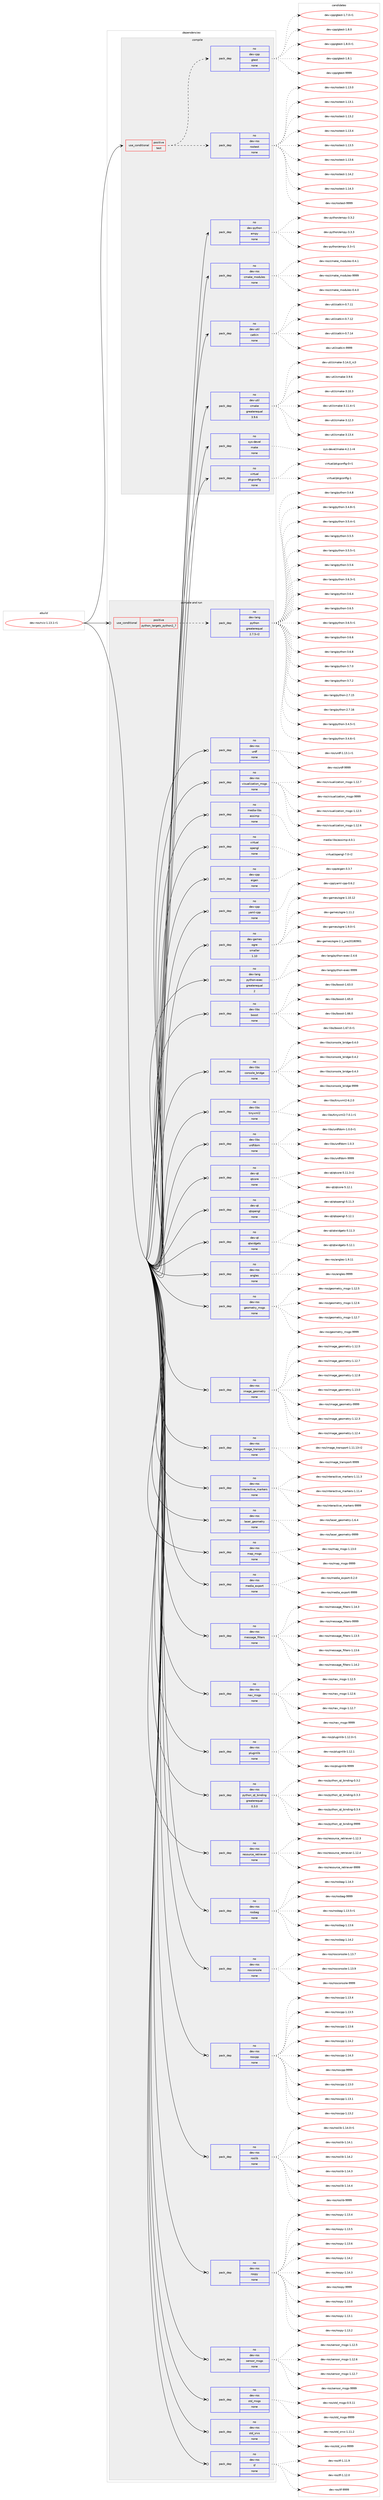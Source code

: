 digraph prolog {

# *************
# Graph options
# *************

newrank=true;
concentrate=true;
compound=true;
graph [rankdir=LR,fontname=Helvetica,fontsize=10,ranksep=1.5];#, ranksep=2.5, nodesep=0.2];
edge  [arrowhead=vee];
node  [fontname=Helvetica,fontsize=10];

# **********
# The ebuild
# **********

subgraph cluster_leftcol {
color=gray;
rank=same;
label=<<i>ebuild</i>>;
id [label="dev-ros/rviz-1.13.1-r1", color=red, width=4, href="../dev-ros/rviz-1.13.1-r1.svg"];
}

# ****************
# The dependencies
# ****************

subgraph cluster_midcol {
color=gray;
label=<<i>dependencies</i>>;
subgraph cluster_compile {
fillcolor="#eeeeee";
style=filled;
label=<<i>compile</i>>;
subgraph cond390577 {
dependency1470414 [label=<<TABLE BORDER="0" CELLBORDER="1" CELLSPACING="0" CELLPADDING="4"><TR><TD ROWSPAN="3" CELLPADDING="10">use_conditional</TD></TR><TR><TD>positive</TD></TR><TR><TD>test</TD></TR></TABLE>>, shape=none, color=red];
subgraph pack1056447 {
dependency1470415 [label=<<TABLE BORDER="0" CELLBORDER="1" CELLSPACING="0" CELLPADDING="4" WIDTH="220"><TR><TD ROWSPAN="6" CELLPADDING="30">pack_dep</TD></TR><TR><TD WIDTH="110">no</TD></TR><TR><TD>dev-ros</TD></TR><TR><TD>rostest</TD></TR><TR><TD>none</TD></TR><TR><TD></TD></TR></TABLE>>, shape=none, color=blue];
}
dependency1470414:e -> dependency1470415:w [weight=20,style="dashed",arrowhead="vee"];
subgraph pack1056448 {
dependency1470416 [label=<<TABLE BORDER="0" CELLBORDER="1" CELLSPACING="0" CELLPADDING="4" WIDTH="220"><TR><TD ROWSPAN="6" CELLPADDING="30">pack_dep</TD></TR><TR><TD WIDTH="110">no</TD></TR><TR><TD>dev-cpp</TD></TR><TR><TD>gtest</TD></TR><TR><TD>none</TD></TR><TR><TD></TD></TR></TABLE>>, shape=none, color=blue];
}
dependency1470414:e -> dependency1470416:w [weight=20,style="dashed",arrowhead="vee"];
}
id:e -> dependency1470414:w [weight=20,style="solid",arrowhead="vee"];
subgraph pack1056449 {
dependency1470417 [label=<<TABLE BORDER="0" CELLBORDER="1" CELLSPACING="0" CELLPADDING="4" WIDTH="220"><TR><TD ROWSPAN="6" CELLPADDING="30">pack_dep</TD></TR><TR><TD WIDTH="110">no</TD></TR><TR><TD>dev-python</TD></TR><TR><TD>empy</TD></TR><TR><TD>none</TD></TR><TR><TD></TD></TR></TABLE>>, shape=none, color=blue];
}
id:e -> dependency1470417:w [weight=20,style="solid",arrowhead="vee"];
subgraph pack1056450 {
dependency1470418 [label=<<TABLE BORDER="0" CELLBORDER="1" CELLSPACING="0" CELLPADDING="4" WIDTH="220"><TR><TD ROWSPAN="6" CELLPADDING="30">pack_dep</TD></TR><TR><TD WIDTH="110">no</TD></TR><TR><TD>dev-ros</TD></TR><TR><TD>cmake_modules</TD></TR><TR><TD>none</TD></TR><TR><TD></TD></TR></TABLE>>, shape=none, color=blue];
}
id:e -> dependency1470418:w [weight=20,style="solid",arrowhead="vee"];
subgraph pack1056451 {
dependency1470419 [label=<<TABLE BORDER="0" CELLBORDER="1" CELLSPACING="0" CELLPADDING="4" WIDTH="220"><TR><TD ROWSPAN="6" CELLPADDING="30">pack_dep</TD></TR><TR><TD WIDTH="110">no</TD></TR><TR><TD>dev-util</TD></TR><TR><TD>catkin</TD></TR><TR><TD>none</TD></TR><TR><TD></TD></TR></TABLE>>, shape=none, color=blue];
}
id:e -> dependency1470419:w [weight=20,style="solid",arrowhead="vee"];
subgraph pack1056452 {
dependency1470420 [label=<<TABLE BORDER="0" CELLBORDER="1" CELLSPACING="0" CELLPADDING="4" WIDTH="220"><TR><TD ROWSPAN="6" CELLPADDING="30">pack_dep</TD></TR><TR><TD WIDTH="110">no</TD></TR><TR><TD>dev-util</TD></TR><TR><TD>cmake</TD></TR><TR><TD>greaterequal</TD></TR><TR><TD>3.9.6</TD></TR></TABLE>>, shape=none, color=blue];
}
id:e -> dependency1470420:w [weight=20,style="solid",arrowhead="vee"];
subgraph pack1056453 {
dependency1470421 [label=<<TABLE BORDER="0" CELLBORDER="1" CELLSPACING="0" CELLPADDING="4" WIDTH="220"><TR><TD ROWSPAN="6" CELLPADDING="30">pack_dep</TD></TR><TR><TD WIDTH="110">no</TD></TR><TR><TD>sys-devel</TD></TR><TR><TD>make</TD></TR><TR><TD>none</TD></TR><TR><TD></TD></TR></TABLE>>, shape=none, color=blue];
}
id:e -> dependency1470421:w [weight=20,style="solid",arrowhead="vee"];
subgraph pack1056454 {
dependency1470422 [label=<<TABLE BORDER="0" CELLBORDER="1" CELLSPACING="0" CELLPADDING="4" WIDTH="220"><TR><TD ROWSPAN="6" CELLPADDING="30">pack_dep</TD></TR><TR><TD WIDTH="110">no</TD></TR><TR><TD>virtual</TD></TR><TR><TD>pkgconfig</TD></TR><TR><TD>none</TD></TR><TR><TD></TD></TR></TABLE>>, shape=none, color=blue];
}
id:e -> dependency1470422:w [weight=20,style="solid",arrowhead="vee"];
}
subgraph cluster_compileandrun {
fillcolor="#eeeeee";
style=filled;
label=<<i>compile and run</i>>;
subgraph cond390578 {
dependency1470423 [label=<<TABLE BORDER="0" CELLBORDER="1" CELLSPACING="0" CELLPADDING="4"><TR><TD ROWSPAN="3" CELLPADDING="10">use_conditional</TD></TR><TR><TD>positive</TD></TR><TR><TD>python_targets_python2_7</TD></TR></TABLE>>, shape=none, color=red];
subgraph pack1056455 {
dependency1470424 [label=<<TABLE BORDER="0" CELLBORDER="1" CELLSPACING="0" CELLPADDING="4" WIDTH="220"><TR><TD ROWSPAN="6" CELLPADDING="30">pack_dep</TD></TR><TR><TD WIDTH="110">no</TD></TR><TR><TD>dev-lang</TD></TR><TR><TD>python</TD></TR><TR><TD>greaterequal</TD></TR><TR><TD>2.7.5-r2</TD></TR></TABLE>>, shape=none, color=blue];
}
dependency1470423:e -> dependency1470424:w [weight=20,style="dashed",arrowhead="vee"];
}
id:e -> dependency1470423:w [weight=20,style="solid",arrowhead="odotvee"];
subgraph pack1056456 {
dependency1470425 [label=<<TABLE BORDER="0" CELLBORDER="1" CELLSPACING="0" CELLPADDING="4" WIDTH="220"><TR><TD ROWSPAN="6" CELLPADDING="30">pack_dep</TD></TR><TR><TD WIDTH="110">no</TD></TR><TR><TD>dev-cpp</TD></TR><TR><TD>eigen</TD></TR><TR><TD>none</TD></TR><TR><TD></TD></TR></TABLE>>, shape=none, color=blue];
}
id:e -> dependency1470425:w [weight=20,style="solid",arrowhead="odotvee"];
subgraph pack1056457 {
dependency1470426 [label=<<TABLE BORDER="0" CELLBORDER="1" CELLSPACING="0" CELLPADDING="4" WIDTH="220"><TR><TD ROWSPAN="6" CELLPADDING="30">pack_dep</TD></TR><TR><TD WIDTH="110">no</TD></TR><TR><TD>dev-cpp</TD></TR><TR><TD>yaml-cpp</TD></TR><TR><TD>none</TD></TR><TR><TD></TD></TR></TABLE>>, shape=none, color=blue];
}
id:e -> dependency1470426:w [weight=20,style="solid",arrowhead="odotvee"];
subgraph pack1056458 {
dependency1470427 [label=<<TABLE BORDER="0" CELLBORDER="1" CELLSPACING="0" CELLPADDING="4" WIDTH="220"><TR><TD ROWSPAN="6" CELLPADDING="30">pack_dep</TD></TR><TR><TD WIDTH="110">no</TD></TR><TR><TD>dev-games</TD></TR><TR><TD>ogre</TD></TR><TR><TD>smaller</TD></TR><TR><TD>1.10</TD></TR></TABLE>>, shape=none, color=blue];
}
id:e -> dependency1470427:w [weight=20,style="solid",arrowhead="odotvee"];
subgraph pack1056459 {
dependency1470428 [label=<<TABLE BORDER="0" CELLBORDER="1" CELLSPACING="0" CELLPADDING="4" WIDTH="220"><TR><TD ROWSPAN="6" CELLPADDING="30">pack_dep</TD></TR><TR><TD WIDTH="110">no</TD></TR><TR><TD>dev-lang</TD></TR><TR><TD>python-exec</TD></TR><TR><TD>greaterequal</TD></TR><TR><TD>2</TD></TR></TABLE>>, shape=none, color=blue];
}
id:e -> dependency1470428:w [weight=20,style="solid",arrowhead="odotvee"];
subgraph pack1056460 {
dependency1470429 [label=<<TABLE BORDER="0" CELLBORDER="1" CELLSPACING="0" CELLPADDING="4" WIDTH="220"><TR><TD ROWSPAN="6" CELLPADDING="30">pack_dep</TD></TR><TR><TD WIDTH="110">no</TD></TR><TR><TD>dev-libs</TD></TR><TR><TD>boost</TD></TR><TR><TD>none</TD></TR><TR><TD></TD></TR></TABLE>>, shape=none, color=blue];
}
id:e -> dependency1470429:w [weight=20,style="solid",arrowhead="odotvee"];
subgraph pack1056461 {
dependency1470430 [label=<<TABLE BORDER="0" CELLBORDER="1" CELLSPACING="0" CELLPADDING="4" WIDTH="220"><TR><TD ROWSPAN="6" CELLPADDING="30">pack_dep</TD></TR><TR><TD WIDTH="110">no</TD></TR><TR><TD>dev-libs</TD></TR><TR><TD>console_bridge</TD></TR><TR><TD>none</TD></TR><TR><TD></TD></TR></TABLE>>, shape=none, color=blue];
}
id:e -> dependency1470430:w [weight=20,style="solid",arrowhead="odotvee"];
subgraph pack1056462 {
dependency1470431 [label=<<TABLE BORDER="0" CELLBORDER="1" CELLSPACING="0" CELLPADDING="4" WIDTH="220"><TR><TD ROWSPAN="6" CELLPADDING="30">pack_dep</TD></TR><TR><TD WIDTH="110">no</TD></TR><TR><TD>dev-libs</TD></TR><TR><TD>tinyxml2</TD></TR><TR><TD>none</TD></TR><TR><TD></TD></TR></TABLE>>, shape=none, color=blue];
}
id:e -> dependency1470431:w [weight=20,style="solid",arrowhead="odotvee"];
subgraph pack1056463 {
dependency1470432 [label=<<TABLE BORDER="0" CELLBORDER="1" CELLSPACING="0" CELLPADDING="4" WIDTH="220"><TR><TD ROWSPAN="6" CELLPADDING="30">pack_dep</TD></TR><TR><TD WIDTH="110">no</TD></TR><TR><TD>dev-libs</TD></TR><TR><TD>urdfdom</TD></TR><TR><TD>none</TD></TR><TR><TD></TD></TR></TABLE>>, shape=none, color=blue];
}
id:e -> dependency1470432:w [weight=20,style="solid",arrowhead="odotvee"];
subgraph pack1056464 {
dependency1470433 [label=<<TABLE BORDER="0" CELLBORDER="1" CELLSPACING="0" CELLPADDING="4" WIDTH="220"><TR><TD ROWSPAN="6" CELLPADDING="30">pack_dep</TD></TR><TR><TD WIDTH="110">no</TD></TR><TR><TD>dev-qt</TD></TR><TR><TD>qtcore</TD></TR><TR><TD>none</TD></TR><TR><TD></TD></TR></TABLE>>, shape=none, color=blue];
}
id:e -> dependency1470433:w [weight=20,style="solid",arrowhead="odotvee"];
subgraph pack1056465 {
dependency1470434 [label=<<TABLE BORDER="0" CELLBORDER="1" CELLSPACING="0" CELLPADDING="4" WIDTH="220"><TR><TD ROWSPAN="6" CELLPADDING="30">pack_dep</TD></TR><TR><TD WIDTH="110">no</TD></TR><TR><TD>dev-qt</TD></TR><TR><TD>qtopengl</TD></TR><TR><TD>none</TD></TR><TR><TD></TD></TR></TABLE>>, shape=none, color=blue];
}
id:e -> dependency1470434:w [weight=20,style="solid",arrowhead="odotvee"];
subgraph pack1056466 {
dependency1470435 [label=<<TABLE BORDER="0" CELLBORDER="1" CELLSPACING="0" CELLPADDING="4" WIDTH="220"><TR><TD ROWSPAN="6" CELLPADDING="30">pack_dep</TD></TR><TR><TD WIDTH="110">no</TD></TR><TR><TD>dev-qt</TD></TR><TR><TD>qtwidgets</TD></TR><TR><TD>none</TD></TR><TR><TD></TD></TR></TABLE>>, shape=none, color=blue];
}
id:e -> dependency1470435:w [weight=20,style="solid",arrowhead="odotvee"];
subgraph pack1056467 {
dependency1470436 [label=<<TABLE BORDER="0" CELLBORDER="1" CELLSPACING="0" CELLPADDING="4" WIDTH="220"><TR><TD ROWSPAN="6" CELLPADDING="30">pack_dep</TD></TR><TR><TD WIDTH="110">no</TD></TR><TR><TD>dev-ros</TD></TR><TR><TD>angles</TD></TR><TR><TD>none</TD></TR><TR><TD></TD></TR></TABLE>>, shape=none, color=blue];
}
id:e -> dependency1470436:w [weight=20,style="solid",arrowhead="odotvee"];
subgraph pack1056468 {
dependency1470437 [label=<<TABLE BORDER="0" CELLBORDER="1" CELLSPACING="0" CELLPADDING="4" WIDTH="220"><TR><TD ROWSPAN="6" CELLPADDING="30">pack_dep</TD></TR><TR><TD WIDTH="110">no</TD></TR><TR><TD>dev-ros</TD></TR><TR><TD>geometry_msgs</TD></TR><TR><TD>none</TD></TR><TR><TD></TD></TR></TABLE>>, shape=none, color=blue];
}
id:e -> dependency1470437:w [weight=20,style="solid",arrowhead="odotvee"];
subgraph pack1056469 {
dependency1470438 [label=<<TABLE BORDER="0" CELLBORDER="1" CELLSPACING="0" CELLPADDING="4" WIDTH="220"><TR><TD ROWSPAN="6" CELLPADDING="30">pack_dep</TD></TR><TR><TD WIDTH="110">no</TD></TR><TR><TD>dev-ros</TD></TR><TR><TD>image_geometry</TD></TR><TR><TD>none</TD></TR><TR><TD></TD></TR></TABLE>>, shape=none, color=blue];
}
id:e -> dependency1470438:w [weight=20,style="solid",arrowhead="odotvee"];
subgraph pack1056470 {
dependency1470439 [label=<<TABLE BORDER="0" CELLBORDER="1" CELLSPACING="0" CELLPADDING="4" WIDTH="220"><TR><TD ROWSPAN="6" CELLPADDING="30">pack_dep</TD></TR><TR><TD WIDTH="110">no</TD></TR><TR><TD>dev-ros</TD></TR><TR><TD>image_transport</TD></TR><TR><TD>none</TD></TR><TR><TD></TD></TR></TABLE>>, shape=none, color=blue];
}
id:e -> dependency1470439:w [weight=20,style="solid",arrowhead="odotvee"];
subgraph pack1056471 {
dependency1470440 [label=<<TABLE BORDER="0" CELLBORDER="1" CELLSPACING="0" CELLPADDING="4" WIDTH="220"><TR><TD ROWSPAN="6" CELLPADDING="30">pack_dep</TD></TR><TR><TD WIDTH="110">no</TD></TR><TR><TD>dev-ros</TD></TR><TR><TD>interactive_markers</TD></TR><TR><TD>none</TD></TR><TR><TD></TD></TR></TABLE>>, shape=none, color=blue];
}
id:e -> dependency1470440:w [weight=20,style="solid",arrowhead="odotvee"];
subgraph pack1056472 {
dependency1470441 [label=<<TABLE BORDER="0" CELLBORDER="1" CELLSPACING="0" CELLPADDING="4" WIDTH="220"><TR><TD ROWSPAN="6" CELLPADDING="30">pack_dep</TD></TR><TR><TD WIDTH="110">no</TD></TR><TR><TD>dev-ros</TD></TR><TR><TD>laser_geometry</TD></TR><TR><TD>none</TD></TR><TR><TD></TD></TR></TABLE>>, shape=none, color=blue];
}
id:e -> dependency1470441:w [weight=20,style="solid",arrowhead="odotvee"];
subgraph pack1056473 {
dependency1470442 [label=<<TABLE BORDER="0" CELLBORDER="1" CELLSPACING="0" CELLPADDING="4" WIDTH="220"><TR><TD ROWSPAN="6" CELLPADDING="30">pack_dep</TD></TR><TR><TD WIDTH="110">no</TD></TR><TR><TD>dev-ros</TD></TR><TR><TD>map_msgs</TD></TR><TR><TD>none</TD></TR><TR><TD></TD></TR></TABLE>>, shape=none, color=blue];
}
id:e -> dependency1470442:w [weight=20,style="solid",arrowhead="odotvee"];
subgraph pack1056474 {
dependency1470443 [label=<<TABLE BORDER="0" CELLBORDER="1" CELLSPACING="0" CELLPADDING="4" WIDTH="220"><TR><TD ROWSPAN="6" CELLPADDING="30">pack_dep</TD></TR><TR><TD WIDTH="110">no</TD></TR><TR><TD>dev-ros</TD></TR><TR><TD>media_export</TD></TR><TR><TD>none</TD></TR><TR><TD></TD></TR></TABLE>>, shape=none, color=blue];
}
id:e -> dependency1470443:w [weight=20,style="solid",arrowhead="odotvee"];
subgraph pack1056475 {
dependency1470444 [label=<<TABLE BORDER="0" CELLBORDER="1" CELLSPACING="0" CELLPADDING="4" WIDTH="220"><TR><TD ROWSPAN="6" CELLPADDING="30">pack_dep</TD></TR><TR><TD WIDTH="110">no</TD></TR><TR><TD>dev-ros</TD></TR><TR><TD>message_filters</TD></TR><TR><TD>none</TD></TR><TR><TD></TD></TR></TABLE>>, shape=none, color=blue];
}
id:e -> dependency1470444:w [weight=20,style="solid",arrowhead="odotvee"];
subgraph pack1056476 {
dependency1470445 [label=<<TABLE BORDER="0" CELLBORDER="1" CELLSPACING="0" CELLPADDING="4" WIDTH="220"><TR><TD ROWSPAN="6" CELLPADDING="30">pack_dep</TD></TR><TR><TD WIDTH="110">no</TD></TR><TR><TD>dev-ros</TD></TR><TR><TD>nav_msgs</TD></TR><TR><TD>none</TD></TR><TR><TD></TD></TR></TABLE>>, shape=none, color=blue];
}
id:e -> dependency1470445:w [weight=20,style="solid",arrowhead="odotvee"];
subgraph pack1056477 {
dependency1470446 [label=<<TABLE BORDER="0" CELLBORDER="1" CELLSPACING="0" CELLPADDING="4" WIDTH="220"><TR><TD ROWSPAN="6" CELLPADDING="30">pack_dep</TD></TR><TR><TD WIDTH="110">no</TD></TR><TR><TD>dev-ros</TD></TR><TR><TD>pluginlib</TD></TR><TR><TD>none</TD></TR><TR><TD></TD></TR></TABLE>>, shape=none, color=blue];
}
id:e -> dependency1470446:w [weight=20,style="solid",arrowhead="odotvee"];
subgraph pack1056478 {
dependency1470447 [label=<<TABLE BORDER="0" CELLBORDER="1" CELLSPACING="0" CELLPADDING="4" WIDTH="220"><TR><TD ROWSPAN="6" CELLPADDING="30">pack_dep</TD></TR><TR><TD WIDTH="110">no</TD></TR><TR><TD>dev-ros</TD></TR><TR><TD>python_qt_binding</TD></TR><TR><TD>greaterequal</TD></TR><TR><TD>0.3.0</TD></TR></TABLE>>, shape=none, color=blue];
}
id:e -> dependency1470447:w [weight=20,style="solid",arrowhead="odotvee"];
subgraph pack1056479 {
dependency1470448 [label=<<TABLE BORDER="0" CELLBORDER="1" CELLSPACING="0" CELLPADDING="4" WIDTH="220"><TR><TD ROWSPAN="6" CELLPADDING="30">pack_dep</TD></TR><TR><TD WIDTH="110">no</TD></TR><TR><TD>dev-ros</TD></TR><TR><TD>resource_retriever</TD></TR><TR><TD>none</TD></TR><TR><TD></TD></TR></TABLE>>, shape=none, color=blue];
}
id:e -> dependency1470448:w [weight=20,style="solid",arrowhead="odotvee"];
subgraph pack1056480 {
dependency1470449 [label=<<TABLE BORDER="0" CELLBORDER="1" CELLSPACING="0" CELLPADDING="4" WIDTH="220"><TR><TD ROWSPAN="6" CELLPADDING="30">pack_dep</TD></TR><TR><TD WIDTH="110">no</TD></TR><TR><TD>dev-ros</TD></TR><TR><TD>rosbag</TD></TR><TR><TD>none</TD></TR><TR><TD></TD></TR></TABLE>>, shape=none, color=blue];
}
id:e -> dependency1470449:w [weight=20,style="solid",arrowhead="odotvee"];
subgraph pack1056481 {
dependency1470450 [label=<<TABLE BORDER="0" CELLBORDER="1" CELLSPACING="0" CELLPADDING="4" WIDTH="220"><TR><TD ROWSPAN="6" CELLPADDING="30">pack_dep</TD></TR><TR><TD WIDTH="110">no</TD></TR><TR><TD>dev-ros</TD></TR><TR><TD>rosconsole</TD></TR><TR><TD>none</TD></TR><TR><TD></TD></TR></TABLE>>, shape=none, color=blue];
}
id:e -> dependency1470450:w [weight=20,style="solid",arrowhead="odotvee"];
subgraph pack1056482 {
dependency1470451 [label=<<TABLE BORDER="0" CELLBORDER="1" CELLSPACING="0" CELLPADDING="4" WIDTH="220"><TR><TD ROWSPAN="6" CELLPADDING="30">pack_dep</TD></TR><TR><TD WIDTH="110">no</TD></TR><TR><TD>dev-ros</TD></TR><TR><TD>roscpp</TD></TR><TR><TD>none</TD></TR><TR><TD></TD></TR></TABLE>>, shape=none, color=blue];
}
id:e -> dependency1470451:w [weight=20,style="solid",arrowhead="odotvee"];
subgraph pack1056483 {
dependency1470452 [label=<<TABLE BORDER="0" CELLBORDER="1" CELLSPACING="0" CELLPADDING="4" WIDTH="220"><TR><TD ROWSPAN="6" CELLPADDING="30">pack_dep</TD></TR><TR><TD WIDTH="110">no</TD></TR><TR><TD>dev-ros</TD></TR><TR><TD>roslib</TD></TR><TR><TD>none</TD></TR><TR><TD></TD></TR></TABLE>>, shape=none, color=blue];
}
id:e -> dependency1470452:w [weight=20,style="solid",arrowhead="odotvee"];
subgraph pack1056484 {
dependency1470453 [label=<<TABLE BORDER="0" CELLBORDER="1" CELLSPACING="0" CELLPADDING="4" WIDTH="220"><TR><TD ROWSPAN="6" CELLPADDING="30">pack_dep</TD></TR><TR><TD WIDTH="110">no</TD></TR><TR><TD>dev-ros</TD></TR><TR><TD>rospy</TD></TR><TR><TD>none</TD></TR><TR><TD></TD></TR></TABLE>>, shape=none, color=blue];
}
id:e -> dependency1470453:w [weight=20,style="solid",arrowhead="odotvee"];
subgraph pack1056485 {
dependency1470454 [label=<<TABLE BORDER="0" CELLBORDER="1" CELLSPACING="0" CELLPADDING="4" WIDTH="220"><TR><TD ROWSPAN="6" CELLPADDING="30">pack_dep</TD></TR><TR><TD WIDTH="110">no</TD></TR><TR><TD>dev-ros</TD></TR><TR><TD>sensor_msgs</TD></TR><TR><TD>none</TD></TR><TR><TD></TD></TR></TABLE>>, shape=none, color=blue];
}
id:e -> dependency1470454:w [weight=20,style="solid",arrowhead="odotvee"];
subgraph pack1056486 {
dependency1470455 [label=<<TABLE BORDER="0" CELLBORDER="1" CELLSPACING="0" CELLPADDING="4" WIDTH="220"><TR><TD ROWSPAN="6" CELLPADDING="30">pack_dep</TD></TR><TR><TD WIDTH="110">no</TD></TR><TR><TD>dev-ros</TD></TR><TR><TD>std_msgs</TD></TR><TR><TD>none</TD></TR><TR><TD></TD></TR></TABLE>>, shape=none, color=blue];
}
id:e -> dependency1470455:w [weight=20,style="solid",arrowhead="odotvee"];
subgraph pack1056487 {
dependency1470456 [label=<<TABLE BORDER="0" CELLBORDER="1" CELLSPACING="0" CELLPADDING="4" WIDTH="220"><TR><TD ROWSPAN="6" CELLPADDING="30">pack_dep</TD></TR><TR><TD WIDTH="110">no</TD></TR><TR><TD>dev-ros</TD></TR><TR><TD>std_srvs</TD></TR><TR><TD>none</TD></TR><TR><TD></TD></TR></TABLE>>, shape=none, color=blue];
}
id:e -> dependency1470456:w [weight=20,style="solid",arrowhead="odotvee"];
subgraph pack1056488 {
dependency1470457 [label=<<TABLE BORDER="0" CELLBORDER="1" CELLSPACING="0" CELLPADDING="4" WIDTH="220"><TR><TD ROWSPAN="6" CELLPADDING="30">pack_dep</TD></TR><TR><TD WIDTH="110">no</TD></TR><TR><TD>dev-ros</TD></TR><TR><TD>tf</TD></TR><TR><TD>none</TD></TR><TR><TD></TD></TR></TABLE>>, shape=none, color=blue];
}
id:e -> dependency1470457:w [weight=20,style="solid",arrowhead="odotvee"];
subgraph pack1056489 {
dependency1470458 [label=<<TABLE BORDER="0" CELLBORDER="1" CELLSPACING="0" CELLPADDING="4" WIDTH="220"><TR><TD ROWSPAN="6" CELLPADDING="30">pack_dep</TD></TR><TR><TD WIDTH="110">no</TD></TR><TR><TD>dev-ros</TD></TR><TR><TD>urdf</TD></TR><TR><TD>none</TD></TR><TR><TD></TD></TR></TABLE>>, shape=none, color=blue];
}
id:e -> dependency1470458:w [weight=20,style="solid",arrowhead="odotvee"];
subgraph pack1056490 {
dependency1470459 [label=<<TABLE BORDER="0" CELLBORDER="1" CELLSPACING="0" CELLPADDING="4" WIDTH="220"><TR><TD ROWSPAN="6" CELLPADDING="30">pack_dep</TD></TR><TR><TD WIDTH="110">no</TD></TR><TR><TD>dev-ros</TD></TR><TR><TD>visualization_msgs</TD></TR><TR><TD>none</TD></TR><TR><TD></TD></TR></TABLE>>, shape=none, color=blue];
}
id:e -> dependency1470459:w [weight=20,style="solid",arrowhead="odotvee"];
subgraph pack1056491 {
dependency1470460 [label=<<TABLE BORDER="0" CELLBORDER="1" CELLSPACING="0" CELLPADDING="4" WIDTH="220"><TR><TD ROWSPAN="6" CELLPADDING="30">pack_dep</TD></TR><TR><TD WIDTH="110">no</TD></TR><TR><TD>media-libs</TD></TR><TR><TD>assimp</TD></TR><TR><TD>none</TD></TR><TR><TD></TD></TR></TABLE>>, shape=none, color=blue];
}
id:e -> dependency1470460:w [weight=20,style="solid",arrowhead="odotvee"];
subgraph pack1056492 {
dependency1470461 [label=<<TABLE BORDER="0" CELLBORDER="1" CELLSPACING="0" CELLPADDING="4" WIDTH="220"><TR><TD ROWSPAN="6" CELLPADDING="30">pack_dep</TD></TR><TR><TD WIDTH="110">no</TD></TR><TR><TD>virtual</TD></TR><TR><TD>opengl</TD></TR><TR><TD>none</TD></TR><TR><TD></TD></TR></TABLE>>, shape=none, color=blue];
}
id:e -> dependency1470461:w [weight=20,style="solid",arrowhead="odotvee"];
}
subgraph cluster_run {
fillcolor="#eeeeee";
style=filled;
label=<<i>run</i>>;
}
}

# **************
# The candidates
# **************

subgraph cluster_choices {
rank=same;
color=gray;
label=<<i>candidates</i>>;

subgraph choice1056447 {
color=black;
nodesep=1;
choice100101118451141111154711411111511610111511645494649514648 [label="dev-ros/rostest-1.13.0", color=red, width=4,href="../dev-ros/rostest-1.13.0.svg"];
choice100101118451141111154711411111511610111511645494649514649 [label="dev-ros/rostest-1.13.1", color=red, width=4,href="../dev-ros/rostest-1.13.1.svg"];
choice100101118451141111154711411111511610111511645494649514650 [label="dev-ros/rostest-1.13.2", color=red, width=4,href="../dev-ros/rostest-1.13.2.svg"];
choice100101118451141111154711411111511610111511645494649514652 [label="dev-ros/rostest-1.13.4", color=red, width=4,href="../dev-ros/rostest-1.13.4.svg"];
choice100101118451141111154711411111511610111511645494649514653 [label="dev-ros/rostest-1.13.5", color=red, width=4,href="../dev-ros/rostest-1.13.5.svg"];
choice100101118451141111154711411111511610111511645494649514654 [label="dev-ros/rostest-1.13.6", color=red, width=4,href="../dev-ros/rostest-1.13.6.svg"];
choice100101118451141111154711411111511610111511645494649524650 [label="dev-ros/rostest-1.14.2", color=red, width=4,href="../dev-ros/rostest-1.14.2.svg"];
choice100101118451141111154711411111511610111511645494649524651 [label="dev-ros/rostest-1.14.3", color=red, width=4,href="../dev-ros/rostest-1.14.3.svg"];
choice10010111845114111115471141111151161011151164557575757 [label="dev-ros/rostest-9999", color=red, width=4,href="../dev-ros/rostest-9999.svg"];
dependency1470415:e -> choice100101118451141111154711411111511610111511645494649514648:w [style=dotted,weight="100"];
dependency1470415:e -> choice100101118451141111154711411111511610111511645494649514649:w [style=dotted,weight="100"];
dependency1470415:e -> choice100101118451141111154711411111511610111511645494649514650:w [style=dotted,weight="100"];
dependency1470415:e -> choice100101118451141111154711411111511610111511645494649514652:w [style=dotted,weight="100"];
dependency1470415:e -> choice100101118451141111154711411111511610111511645494649514653:w [style=dotted,weight="100"];
dependency1470415:e -> choice100101118451141111154711411111511610111511645494649514654:w [style=dotted,weight="100"];
dependency1470415:e -> choice100101118451141111154711411111511610111511645494649524650:w [style=dotted,weight="100"];
dependency1470415:e -> choice100101118451141111154711411111511610111511645494649524651:w [style=dotted,weight="100"];
dependency1470415:e -> choice10010111845114111115471141111151161011151164557575757:w [style=dotted,weight="100"];
}
subgraph choice1056448 {
color=black;
nodesep=1;
choice1001011184599112112471031161011151164549465546484511449 [label="dev-cpp/gtest-1.7.0-r1", color=red, width=4,href="../dev-cpp/gtest-1.7.0-r1.svg"];
choice100101118459911211247103116101115116454946564648 [label="dev-cpp/gtest-1.8.0", color=red, width=4,href="../dev-cpp/gtest-1.8.0.svg"];
choice1001011184599112112471031161011151164549465646484511449 [label="dev-cpp/gtest-1.8.0-r1", color=red, width=4,href="../dev-cpp/gtest-1.8.0-r1.svg"];
choice100101118459911211247103116101115116454946564649 [label="dev-cpp/gtest-1.8.1", color=red, width=4,href="../dev-cpp/gtest-1.8.1.svg"];
choice1001011184599112112471031161011151164557575757 [label="dev-cpp/gtest-9999", color=red, width=4,href="../dev-cpp/gtest-9999.svg"];
dependency1470416:e -> choice1001011184599112112471031161011151164549465546484511449:w [style=dotted,weight="100"];
dependency1470416:e -> choice100101118459911211247103116101115116454946564648:w [style=dotted,weight="100"];
dependency1470416:e -> choice1001011184599112112471031161011151164549465646484511449:w [style=dotted,weight="100"];
dependency1470416:e -> choice100101118459911211247103116101115116454946564649:w [style=dotted,weight="100"];
dependency1470416:e -> choice1001011184599112112471031161011151164557575757:w [style=dotted,weight="100"];
}
subgraph choice1056449 {
color=black;
nodesep=1;
choice1001011184511212111610411111047101109112121455146514511449 [label="dev-python/empy-3.3-r1", color=red, width=4,href="../dev-python/empy-3.3-r1.svg"];
choice1001011184511212111610411111047101109112121455146514650 [label="dev-python/empy-3.3.2", color=red, width=4,href="../dev-python/empy-3.3.2.svg"];
choice1001011184511212111610411111047101109112121455146514651 [label="dev-python/empy-3.3.3", color=red, width=4,href="../dev-python/empy-3.3.3.svg"];
dependency1470417:e -> choice1001011184511212111610411111047101109112121455146514511449:w [style=dotted,weight="100"];
dependency1470417:e -> choice1001011184511212111610411111047101109112121455146514650:w [style=dotted,weight="100"];
dependency1470417:e -> choice1001011184511212111610411111047101109112121455146514651:w [style=dotted,weight="100"];
}
subgraph choice1056450 {
color=black;
nodesep=1;
choice1001011184511411111547991099710710195109111100117108101115454846524648 [label="dev-ros/cmake_modules-0.4.0", color=red, width=4,href="../dev-ros/cmake_modules-0.4.0.svg"];
choice1001011184511411111547991099710710195109111100117108101115454846524649 [label="dev-ros/cmake_modules-0.4.1", color=red, width=4,href="../dev-ros/cmake_modules-0.4.1.svg"];
choice10010111845114111115479910997107101951091111001171081011154557575757 [label="dev-ros/cmake_modules-9999", color=red, width=4,href="../dev-ros/cmake_modules-9999.svg"];
dependency1470418:e -> choice1001011184511411111547991099710710195109111100117108101115454846524648:w [style=dotted,weight="100"];
dependency1470418:e -> choice1001011184511411111547991099710710195109111100117108101115454846524649:w [style=dotted,weight="100"];
dependency1470418:e -> choice10010111845114111115479910997107101951091111001171081011154557575757:w [style=dotted,weight="100"];
}
subgraph choice1056451 {
color=black;
nodesep=1;
choice1001011184511711610510847999711610710511045484655464949 [label="dev-util/catkin-0.7.11", color=red, width=4,href="../dev-util/catkin-0.7.11.svg"];
choice1001011184511711610510847999711610710511045484655464950 [label="dev-util/catkin-0.7.12", color=red, width=4,href="../dev-util/catkin-0.7.12.svg"];
choice1001011184511711610510847999711610710511045484655464952 [label="dev-util/catkin-0.7.14", color=red, width=4,href="../dev-util/catkin-0.7.14.svg"];
choice100101118451171161051084799971161071051104557575757 [label="dev-util/catkin-9999", color=red, width=4,href="../dev-util/catkin-9999.svg"];
dependency1470419:e -> choice1001011184511711610510847999711610710511045484655464949:w [style=dotted,weight="100"];
dependency1470419:e -> choice1001011184511711610510847999711610710511045484655464950:w [style=dotted,weight="100"];
dependency1470419:e -> choice1001011184511711610510847999711610710511045484655464952:w [style=dotted,weight="100"];
dependency1470419:e -> choice100101118451171161051084799971161071051104557575757:w [style=dotted,weight="100"];
}
subgraph choice1056452 {
color=black;
nodesep=1;
choice1001011184511711610510847991099710710145514649484651 [label="dev-util/cmake-3.10.3", color=red, width=4,href="../dev-util/cmake-3.10.3.svg"];
choice10010111845117116105108479910997107101455146494946524511449 [label="dev-util/cmake-3.11.4-r1", color=red, width=4,href="../dev-util/cmake-3.11.4-r1.svg"];
choice1001011184511711610510847991099710710145514649504651 [label="dev-util/cmake-3.12.3", color=red, width=4,href="../dev-util/cmake-3.12.3.svg"];
choice1001011184511711610510847991099710710145514649514652 [label="dev-util/cmake-3.13.4", color=red, width=4,href="../dev-util/cmake-3.13.4.svg"];
choice1001011184511711610510847991099710710145514649524648951149951 [label="dev-util/cmake-3.14.0_rc3", color=red, width=4,href="../dev-util/cmake-3.14.0_rc3.svg"];
choice10010111845117116105108479910997107101455146574654 [label="dev-util/cmake-3.9.6", color=red, width=4,href="../dev-util/cmake-3.9.6.svg"];
dependency1470420:e -> choice1001011184511711610510847991099710710145514649484651:w [style=dotted,weight="100"];
dependency1470420:e -> choice10010111845117116105108479910997107101455146494946524511449:w [style=dotted,weight="100"];
dependency1470420:e -> choice1001011184511711610510847991099710710145514649504651:w [style=dotted,weight="100"];
dependency1470420:e -> choice1001011184511711610510847991099710710145514649514652:w [style=dotted,weight="100"];
dependency1470420:e -> choice1001011184511711610510847991099710710145514649524648951149951:w [style=dotted,weight="100"];
dependency1470420:e -> choice10010111845117116105108479910997107101455146574654:w [style=dotted,weight="100"];
}
subgraph choice1056453 {
color=black;
nodesep=1;
choice1151211154510010111810110847109971071014552465046494511452 [label="sys-devel/make-4.2.1-r4", color=red, width=4,href="../sys-devel/make-4.2.1-r4.svg"];
dependency1470421:e -> choice1151211154510010111810110847109971071014552465046494511452:w [style=dotted,weight="100"];
}
subgraph choice1056454 {
color=black;
nodesep=1;
choice11810511411611797108471121071039911111010210510345484511449 [label="virtual/pkgconfig-0-r1", color=red, width=4,href="../virtual/pkgconfig-0-r1.svg"];
choice1181051141161179710847112107103991111101021051034549 [label="virtual/pkgconfig-1", color=red, width=4,href="../virtual/pkgconfig-1.svg"];
dependency1470422:e -> choice11810511411611797108471121071039911111010210510345484511449:w [style=dotted,weight="100"];
dependency1470422:e -> choice1181051141161179710847112107103991111101021051034549:w [style=dotted,weight="100"];
}
subgraph choice1056455 {
color=black;
nodesep=1;
choice10010111845108971101034711212111610411111045504655464953 [label="dev-lang/python-2.7.15", color=red, width=4,href="../dev-lang/python-2.7.15.svg"];
choice10010111845108971101034711212111610411111045504655464954 [label="dev-lang/python-2.7.16", color=red, width=4,href="../dev-lang/python-2.7.16.svg"];
choice1001011184510897110103471121211161041111104551465246534511449 [label="dev-lang/python-3.4.5-r1", color=red, width=4,href="../dev-lang/python-3.4.5-r1.svg"];
choice1001011184510897110103471121211161041111104551465246544511449 [label="dev-lang/python-3.4.6-r1", color=red, width=4,href="../dev-lang/python-3.4.6-r1.svg"];
choice100101118451089711010347112121116104111110455146524656 [label="dev-lang/python-3.4.8", color=red, width=4,href="../dev-lang/python-3.4.8.svg"];
choice1001011184510897110103471121211161041111104551465246564511449 [label="dev-lang/python-3.4.8-r1", color=red, width=4,href="../dev-lang/python-3.4.8-r1.svg"];
choice1001011184510897110103471121211161041111104551465346524511449 [label="dev-lang/python-3.5.4-r1", color=red, width=4,href="../dev-lang/python-3.5.4-r1.svg"];
choice100101118451089711010347112121116104111110455146534653 [label="dev-lang/python-3.5.5", color=red, width=4,href="../dev-lang/python-3.5.5.svg"];
choice1001011184510897110103471121211161041111104551465346534511449 [label="dev-lang/python-3.5.5-r1", color=red, width=4,href="../dev-lang/python-3.5.5-r1.svg"];
choice100101118451089711010347112121116104111110455146534654 [label="dev-lang/python-3.5.6", color=red, width=4,href="../dev-lang/python-3.5.6.svg"];
choice1001011184510897110103471121211161041111104551465446514511449 [label="dev-lang/python-3.6.3-r1", color=red, width=4,href="../dev-lang/python-3.6.3-r1.svg"];
choice100101118451089711010347112121116104111110455146544652 [label="dev-lang/python-3.6.4", color=red, width=4,href="../dev-lang/python-3.6.4.svg"];
choice100101118451089711010347112121116104111110455146544653 [label="dev-lang/python-3.6.5", color=red, width=4,href="../dev-lang/python-3.6.5.svg"];
choice1001011184510897110103471121211161041111104551465446534511449 [label="dev-lang/python-3.6.5-r1", color=red, width=4,href="../dev-lang/python-3.6.5-r1.svg"];
choice100101118451089711010347112121116104111110455146544654 [label="dev-lang/python-3.6.6", color=red, width=4,href="../dev-lang/python-3.6.6.svg"];
choice100101118451089711010347112121116104111110455146544656 [label="dev-lang/python-3.6.8", color=red, width=4,href="../dev-lang/python-3.6.8.svg"];
choice100101118451089711010347112121116104111110455146554648 [label="dev-lang/python-3.7.0", color=red, width=4,href="../dev-lang/python-3.7.0.svg"];
choice100101118451089711010347112121116104111110455146554650 [label="dev-lang/python-3.7.2", color=red, width=4,href="../dev-lang/python-3.7.2.svg"];
dependency1470424:e -> choice10010111845108971101034711212111610411111045504655464953:w [style=dotted,weight="100"];
dependency1470424:e -> choice10010111845108971101034711212111610411111045504655464954:w [style=dotted,weight="100"];
dependency1470424:e -> choice1001011184510897110103471121211161041111104551465246534511449:w [style=dotted,weight="100"];
dependency1470424:e -> choice1001011184510897110103471121211161041111104551465246544511449:w [style=dotted,weight="100"];
dependency1470424:e -> choice100101118451089711010347112121116104111110455146524656:w [style=dotted,weight="100"];
dependency1470424:e -> choice1001011184510897110103471121211161041111104551465246564511449:w [style=dotted,weight="100"];
dependency1470424:e -> choice1001011184510897110103471121211161041111104551465346524511449:w [style=dotted,weight="100"];
dependency1470424:e -> choice100101118451089711010347112121116104111110455146534653:w [style=dotted,weight="100"];
dependency1470424:e -> choice1001011184510897110103471121211161041111104551465346534511449:w [style=dotted,weight="100"];
dependency1470424:e -> choice100101118451089711010347112121116104111110455146534654:w [style=dotted,weight="100"];
dependency1470424:e -> choice1001011184510897110103471121211161041111104551465446514511449:w [style=dotted,weight="100"];
dependency1470424:e -> choice100101118451089711010347112121116104111110455146544652:w [style=dotted,weight="100"];
dependency1470424:e -> choice100101118451089711010347112121116104111110455146544653:w [style=dotted,weight="100"];
dependency1470424:e -> choice1001011184510897110103471121211161041111104551465446534511449:w [style=dotted,weight="100"];
dependency1470424:e -> choice100101118451089711010347112121116104111110455146544654:w [style=dotted,weight="100"];
dependency1470424:e -> choice100101118451089711010347112121116104111110455146544656:w [style=dotted,weight="100"];
dependency1470424:e -> choice100101118451089711010347112121116104111110455146554648:w [style=dotted,weight="100"];
dependency1470424:e -> choice100101118451089711010347112121116104111110455146554650:w [style=dotted,weight="100"];
}
subgraph choice1056456 {
color=black;
nodesep=1;
choice100101118459911211247101105103101110455146514655 [label="dev-cpp/eigen-3.3.7", color=red, width=4,href="../dev-cpp/eigen-3.3.7.svg"];
dependency1470425:e -> choice100101118459911211247101105103101110455146514655:w [style=dotted,weight="100"];
}
subgraph choice1056457 {
color=black;
nodesep=1;
choice100101118459911211247121971091084599112112454846544650 [label="dev-cpp/yaml-cpp-0.6.2", color=red, width=4,href="../dev-cpp/yaml-cpp-0.6.2.svg"];
dependency1470426:e -> choice100101118459911211247121971091084599112112454846544650:w [style=dotted,weight="100"];
}
subgraph choice1056458 {
color=black;
nodesep=1;
choice1001011184510397109101115471111031141014549464948464950 [label="dev-games/ogre-1.10.12", color=red, width=4,href="../dev-games/ogre-1.10.12.svg"];
choice10010111845103971091011154711110311410145494649494650 [label="dev-games/ogre-1.11.2", color=red, width=4,href="../dev-games/ogre-1.11.2.svg"];
choice1001011184510397109101115471111031141014549465746484511449 [label="dev-games/ogre-1.9.0-r1", color=red, width=4,href="../dev-games/ogre-1.9.0-r1.svg"];
choice10010111845103971091011154711110311410145504649951121141015048495648574849 [label="dev-games/ogre-2.1_pre20180901", color=red, width=4,href="../dev-games/ogre-2.1_pre20180901.svg"];
dependency1470427:e -> choice1001011184510397109101115471111031141014549464948464950:w [style=dotted,weight="100"];
dependency1470427:e -> choice10010111845103971091011154711110311410145494649494650:w [style=dotted,weight="100"];
dependency1470427:e -> choice1001011184510397109101115471111031141014549465746484511449:w [style=dotted,weight="100"];
dependency1470427:e -> choice10010111845103971091011154711110311410145504649951121141015048495648574849:w [style=dotted,weight="100"];
}
subgraph choice1056459 {
color=black;
nodesep=1;
choice1001011184510897110103471121211161041111104510112010199455046524654 [label="dev-lang/python-exec-2.4.6", color=red, width=4,href="../dev-lang/python-exec-2.4.6.svg"];
choice10010111845108971101034711212111610411111045101120101994557575757 [label="dev-lang/python-exec-9999", color=red, width=4,href="../dev-lang/python-exec-9999.svg"];
dependency1470428:e -> choice1001011184510897110103471121211161041111104510112010199455046524654:w [style=dotted,weight="100"];
dependency1470428:e -> choice10010111845108971101034711212111610411111045101120101994557575757:w [style=dotted,weight="100"];
}
subgraph choice1056460 {
color=black;
nodesep=1;
choice1001011184510810598115479811111111511645494654514648 [label="dev-libs/boost-1.63.0", color=red, width=4,href="../dev-libs/boost-1.63.0.svg"];
choice1001011184510810598115479811111111511645494654534648 [label="dev-libs/boost-1.65.0", color=red, width=4,href="../dev-libs/boost-1.65.0.svg"];
choice1001011184510810598115479811111111511645494654544648 [label="dev-libs/boost-1.66.0", color=red, width=4,href="../dev-libs/boost-1.66.0.svg"];
choice10010111845108105981154798111111115116454946545546484511449 [label="dev-libs/boost-1.67.0-r1", color=red, width=4,href="../dev-libs/boost-1.67.0-r1.svg"];
dependency1470429:e -> choice1001011184510810598115479811111111511645494654514648:w [style=dotted,weight="100"];
dependency1470429:e -> choice1001011184510810598115479811111111511645494654534648:w [style=dotted,weight="100"];
dependency1470429:e -> choice1001011184510810598115479811111111511645494654544648:w [style=dotted,weight="100"];
dependency1470429:e -> choice10010111845108105981154798111111115116454946545546484511449:w [style=dotted,weight="100"];
}
subgraph choice1056461 {
color=black;
nodesep=1;
choice100101118451081059811547991111101151111081019598114105100103101454846524648 [label="dev-libs/console_bridge-0.4.0", color=red, width=4,href="../dev-libs/console_bridge-0.4.0.svg"];
choice100101118451081059811547991111101151111081019598114105100103101454846524650 [label="dev-libs/console_bridge-0.4.2", color=red, width=4,href="../dev-libs/console_bridge-0.4.2.svg"];
choice100101118451081059811547991111101151111081019598114105100103101454846524651 [label="dev-libs/console_bridge-0.4.3", color=red, width=4,href="../dev-libs/console_bridge-0.4.3.svg"];
choice1001011184510810598115479911111011511110810195981141051001031014557575757 [label="dev-libs/console_bridge-9999", color=red, width=4,href="../dev-libs/console_bridge-9999.svg"];
dependency1470430:e -> choice100101118451081059811547991111101151111081019598114105100103101454846524648:w [style=dotted,weight="100"];
dependency1470430:e -> choice100101118451081059811547991111101151111081019598114105100103101454846524650:w [style=dotted,weight="100"];
dependency1470430:e -> choice100101118451081059811547991111101151111081019598114105100103101454846524651:w [style=dotted,weight="100"];
dependency1470430:e -> choice1001011184510810598115479911111011511110810195981141051001031014557575757:w [style=dotted,weight="100"];
}
subgraph choice1056462 {
color=black;
nodesep=1;
choice10010111845108105981154711610511012112010910850455446504648 [label="dev-libs/tinyxml2-6.2.0", color=red, width=4,href="../dev-libs/tinyxml2-6.2.0.svg"];
choice100101118451081059811547116105110121120109108504555464846494511449 [label="dev-libs/tinyxml2-7.0.1-r1", color=red, width=4,href="../dev-libs/tinyxml2-7.0.1-r1.svg"];
dependency1470431:e -> choice10010111845108105981154711610511012112010910850455446504648:w [style=dotted,weight="100"];
dependency1470431:e -> choice100101118451081059811547116105110121120109108504555464846494511449:w [style=dotted,weight="100"];
}
subgraph choice1056463 {
color=black;
nodesep=1;
choice1001011184510810598115471171141001021001111094549464846484511449 [label="dev-libs/urdfdom-1.0.0-r1", color=red, width=4,href="../dev-libs/urdfdom-1.0.0-r1.svg"];
choice100101118451081059811547117114100102100111109454946484651 [label="dev-libs/urdfdom-1.0.3", color=red, width=4,href="../dev-libs/urdfdom-1.0.3.svg"];
choice1001011184510810598115471171141001021001111094557575757 [label="dev-libs/urdfdom-9999", color=red, width=4,href="../dev-libs/urdfdom-9999.svg"];
dependency1470432:e -> choice1001011184510810598115471171141001021001111094549464846484511449:w [style=dotted,weight="100"];
dependency1470432:e -> choice100101118451081059811547117114100102100111109454946484651:w [style=dotted,weight="100"];
dependency1470432:e -> choice1001011184510810598115471171141001021001111094557575757:w [style=dotted,weight="100"];
}
subgraph choice1056464 {
color=black;
nodesep=1;
choice100101118451131164711311699111114101455346494946514511450 [label="dev-qt/qtcore-5.11.3-r2", color=red, width=4,href="../dev-qt/qtcore-5.11.3-r2.svg"];
choice10010111845113116471131169911111410145534649504649 [label="dev-qt/qtcore-5.12.1", color=red, width=4,href="../dev-qt/qtcore-5.12.1.svg"];
dependency1470433:e -> choice100101118451131164711311699111114101455346494946514511450:w [style=dotted,weight="100"];
dependency1470433:e -> choice10010111845113116471131169911111410145534649504649:w [style=dotted,weight="100"];
}
subgraph choice1056465 {
color=black;
nodesep=1;
choice100101118451131164711311611111210111010310845534649494651 [label="dev-qt/qtopengl-5.11.3", color=red, width=4,href="../dev-qt/qtopengl-5.11.3.svg"];
choice100101118451131164711311611111210111010310845534649504649 [label="dev-qt/qtopengl-5.12.1", color=red, width=4,href="../dev-qt/qtopengl-5.12.1.svg"];
dependency1470434:e -> choice100101118451131164711311611111210111010310845534649494651:w [style=dotted,weight="100"];
dependency1470434:e -> choice100101118451131164711311611111210111010310845534649504649:w [style=dotted,weight="100"];
}
subgraph choice1056466 {
color=black;
nodesep=1;
choice100101118451131164711311611910510010310111611545534649494651 [label="dev-qt/qtwidgets-5.11.3", color=red, width=4,href="../dev-qt/qtwidgets-5.11.3.svg"];
choice100101118451131164711311611910510010310111611545534649504649 [label="dev-qt/qtwidgets-5.12.1", color=red, width=4,href="../dev-qt/qtwidgets-5.12.1.svg"];
dependency1470435:e -> choice100101118451131164711311611910510010310111611545534649494651:w [style=dotted,weight="100"];
dependency1470435:e -> choice100101118451131164711311611910510010310111611545534649504649:w [style=dotted,weight="100"];
}
subgraph choice1056467 {
color=black;
nodesep=1;
choice10010111845114111115479711010310810111545494657464949 [label="dev-ros/angles-1.9.11", color=red, width=4,href="../dev-ros/angles-1.9.11.svg"];
choice1001011184511411111547971101031081011154557575757 [label="dev-ros/angles-9999", color=red, width=4,href="../dev-ros/angles-9999.svg"];
dependency1470436:e -> choice10010111845114111115479711010310810111545494657464949:w [style=dotted,weight="100"];
dependency1470436:e -> choice1001011184511411111547971101031081011154557575757:w [style=dotted,weight="100"];
}
subgraph choice1056468 {
color=black;
nodesep=1;
choice10010111845114111115471031011111091011161141219510911510311545494649504653 [label="dev-ros/geometry_msgs-1.12.5", color=red, width=4,href="../dev-ros/geometry_msgs-1.12.5.svg"];
choice10010111845114111115471031011111091011161141219510911510311545494649504654 [label="dev-ros/geometry_msgs-1.12.6", color=red, width=4,href="../dev-ros/geometry_msgs-1.12.6.svg"];
choice10010111845114111115471031011111091011161141219510911510311545494649504655 [label="dev-ros/geometry_msgs-1.12.7", color=red, width=4,href="../dev-ros/geometry_msgs-1.12.7.svg"];
choice1001011184511411111547103101111109101116114121951091151031154557575757 [label="dev-ros/geometry_msgs-9999", color=red, width=4,href="../dev-ros/geometry_msgs-9999.svg"];
dependency1470437:e -> choice10010111845114111115471031011111091011161141219510911510311545494649504653:w [style=dotted,weight="100"];
dependency1470437:e -> choice10010111845114111115471031011111091011161141219510911510311545494649504654:w [style=dotted,weight="100"];
dependency1470437:e -> choice10010111845114111115471031011111091011161141219510911510311545494649504655:w [style=dotted,weight="100"];
dependency1470437:e -> choice1001011184511411111547103101111109101116114121951091151031154557575757:w [style=dotted,weight="100"];
}
subgraph choice1056469 {
color=black;
nodesep=1;
choice1001011184511411111547105109971031019510310111110910111611412145494649504651 [label="dev-ros/image_geometry-1.12.3", color=red, width=4,href="../dev-ros/image_geometry-1.12.3.svg"];
choice1001011184511411111547105109971031019510310111110910111611412145494649504652 [label="dev-ros/image_geometry-1.12.4", color=red, width=4,href="../dev-ros/image_geometry-1.12.4.svg"];
choice1001011184511411111547105109971031019510310111110910111611412145494649504653 [label="dev-ros/image_geometry-1.12.5", color=red, width=4,href="../dev-ros/image_geometry-1.12.5.svg"];
choice1001011184511411111547105109971031019510310111110910111611412145494649504655 [label="dev-ros/image_geometry-1.12.7", color=red, width=4,href="../dev-ros/image_geometry-1.12.7.svg"];
choice1001011184511411111547105109971031019510310111110910111611412145494649504656 [label="dev-ros/image_geometry-1.12.8", color=red, width=4,href="../dev-ros/image_geometry-1.12.8.svg"];
choice1001011184511411111547105109971031019510310111110910111611412145494649514648 [label="dev-ros/image_geometry-1.13.0", color=red, width=4,href="../dev-ros/image_geometry-1.13.0.svg"];
choice100101118451141111154710510997103101951031011111091011161141214557575757 [label="dev-ros/image_geometry-9999", color=red, width=4,href="../dev-ros/image_geometry-9999.svg"];
dependency1470438:e -> choice1001011184511411111547105109971031019510310111110910111611412145494649504651:w [style=dotted,weight="100"];
dependency1470438:e -> choice1001011184511411111547105109971031019510310111110910111611412145494649504652:w [style=dotted,weight="100"];
dependency1470438:e -> choice1001011184511411111547105109971031019510310111110910111611412145494649504653:w [style=dotted,weight="100"];
dependency1470438:e -> choice1001011184511411111547105109971031019510310111110910111611412145494649504655:w [style=dotted,weight="100"];
dependency1470438:e -> choice1001011184511411111547105109971031019510310111110910111611412145494649504656:w [style=dotted,weight="100"];
dependency1470438:e -> choice1001011184511411111547105109971031019510310111110910111611412145494649514648:w [style=dotted,weight="100"];
dependency1470438:e -> choice100101118451141111154710510997103101951031011111091011161141214557575757:w [style=dotted,weight="100"];
}
subgraph choice1056470 {
color=black;
nodesep=1;
choice100101118451141111154710510997103101951161149711011511211111411645494649494649514511450 [label="dev-ros/image_transport-1.11.13-r2", color=red, width=4,href="../dev-ros/image_transport-1.11.13-r2.svg"];
choice10010111845114111115471051099710310195116114971101151121111141164557575757 [label="dev-ros/image_transport-9999", color=red, width=4,href="../dev-ros/image_transport-9999.svg"];
dependency1470439:e -> choice100101118451141111154710510997103101951161149711011511211111411645494649494649514511450:w [style=dotted,weight="100"];
dependency1470439:e -> choice10010111845114111115471051099710310195116114971101151121111141164557575757:w [style=dotted,weight="100"];
}
subgraph choice1056471 {
color=black;
nodesep=1;
choice10010111845114111115471051101161011149799116105118101951099711410710111411545494649494651 [label="dev-ros/interactive_markers-1.11.3", color=red, width=4,href="../dev-ros/interactive_markers-1.11.3.svg"];
choice10010111845114111115471051101161011149799116105118101951099711410710111411545494649494652 [label="dev-ros/interactive_markers-1.11.4", color=red, width=4,href="../dev-ros/interactive_markers-1.11.4.svg"];
choice1001011184511411111547105110116101114979911610511810195109971141071011141154557575757 [label="dev-ros/interactive_markers-9999", color=red, width=4,href="../dev-ros/interactive_markers-9999.svg"];
dependency1470440:e -> choice10010111845114111115471051101161011149799116105118101951099711410710111411545494649494651:w [style=dotted,weight="100"];
dependency1470440:e -> choice10010111845114111115471051101161011149799116105118101951099711410710111411545494649494652:w [style=dotted,weight="100"];
dependency1470440:e -> choice1001011184511411111547105110116101114979911610511810195109971141071011141154557575757:w [style=dotted,weight="100"];
}
subgraph choice1056472 {
color=black;
nodesep=1;
choice10010111845114111115471089711510111495103101111109101116114121454946544652 [label="dev-ros/laser_geometry-1.6.4", color=red, width=4,href="../dev-ros/laser_geometry-1.6.4.svg"];
choice100101118451141111154710897115101114951031011111091011161141214557575757 [label="dev-ros/laser_geometry-9999", color=red, width=4,href="../dev-ros/laser_geometry-9999.svg"];
dependency1470441:e -> choice10010111845114111115471089711510111495103101111109101116114121454946544652:w [style=dotted,weight="100"];
dependency1470441:e -> choice100101118451141111154710897115101114951031011111091011161141214557575757:w [style=dotted,weight="100"];
}
subgraph choice1056473 {
color=black;
nodesep=1;
choice1001011184511411111547109971129510911510311545494649514648 [label="dev-ros/map_msgs-1.13.0", color=red, width=4,href="../dev-ros/map_msgs-1.13.0.svg"];
choice100101118451141111154710997112951091151031154557575757 [label="dev-ros/map_msgs-9999", color=red, width=4,href="../dev-ros/map_msgs-9999.svg"];
dependency1470442:e -> choice1001011184511411111547109971129510911510311545494649514648:w [style=dotted,weight="100"];
dependency1470442:e -> choice100101118451141111154710997112951091151031154557575757:w [style=dotted,weight="100"];
}
subgraph choice1056474 {
color=black;
nodesep=1;
choice10010111845114111115471091011001059795101120112111114116454846504648 [label="dev-ros/media_export-0.2.0", color=red, width=4,href="../dev-ros/media_export-0.2.0.svg"];
choice100101118451141111154710910110010597951011201121111141164557575757 [label="dev-ros/media_export-9999", color=red, width=4,href="../dev-ros/media_export-9999.svg"];
dependency1470443:e -> choice10010111845114111115471091011001059795101120112111114116454846504648:w [style=dotted,weight="100"];
dependency1470443:e -> choice100101118451141111154710910110010597951011201121111141164557575757:w [style=dotted,weight="100"];
}
subgraph choice1056475 {
color=black;
nodesep=1;
choice1001011184511411111547109101115115971031019510210510811610111411545494649514653 [label="dev-ros/message_filters-1.13.5", color=red, width=4,href="../dev-ros/message_filters-1.13.5.svg"];
choice1001011184511411111547109101115115971031019510210510811610111411545494649514654 [label="dev-ros/message_filters-1.13.6", color=red, width=4,href="../dev-ros/message_filters-1.13.6.svg"];
choice1001011184511411111547109101115115971031019510210510811610111411545494649524650 [label="dev-ros/message_filters-1.14.2", color=red, width=4,href="../dev-ros/message_filters-1.14.2.svg"];
choice1001011184511411111547109101115115971031019510210510811610111411545494649524651 [label="dev-ros/message_filters-1.14.3", color=red, width=4,href="../dev-ros/message_filters-1.14.3.svg"];
choice100101118451141111154710910111511597103101951021051081161011141154557575757 [label="dev-ros/message_filters-9999", color=red, width=4,href="../dev-ros/message_filters-9999.svg"];
dependency1470444:e -> choice1001011184511411111547109101115115971031019510210510811610111411545494649514653:w [style=dotted,weight="100"];
dependency1470444:e -> choice1001011184511411111547109101115115971031019510210510811610111411545494649514654:w [style=dotted,weight="100"];
dependency1470444:e -> choice1001011184511411111547109101115115971031019510210510811610111411545494649524650:w [style=dotted,weight="100"];
dependency1470444:e -> choice1001011184511411111547109101115115971031019510210510811610111411545494649524651:w [style=dotted,weight="100"];
dependency1470444:e -> choice100101118451141111154710910111511597103101951021051081161011141154557575757:w [style=dotted,weight="100"];
}
subgraph choice1056476 {
color=black;
nodesep=1;
choice1001011184511411111547110971189510911510311545494649504653 [label="dev-ros/nav_msgs-1.12.5", color=red, width=4,href="../dev-ros/nav_msgs-1.12.5.svg"];
choice1001011184511411111547110971189510911510311545494649504654 [label="dev-ros/nav_msgs-1.12.6", color=red, width=4,href="../dev-ros/nav_msgs-1.12.6.svg"];
choice1001011184511411111547110971189510911510311545494649504655 [label="dev-ros/nav_msgs-1.12.7", color=red, width=4,href="../dev-ros/nav_msgs-1.12.7.svg"];
choice100101118451141111154711097118951091151031154557575757 [label="dev-ros/nav_msgs-9999", color=red, width=4,href="../dev-ros/nav_msgs-9999.svg"];
dependency1470445:e -> choice1001011184511411111547110971189510911510311545494649504653:w [style=dotted,weight="100"];
dependency1470445:e -> choice1001011184511411111547110971189510911510311545494649504654:w [style=dotted,weight="100"];
dependency1470445:e -> choice1001011184511411111547110971189510911510311545494649504655:w [style=dotted,weight="100"];
dependency1470445:e -> choice100101118451141111154711097118951091151031154557575757:w [style=dotted,weight="100"];
}
subgraph choice1056477 {
color=black;
nodesep=1;
choice100101118451141111154711210811710310511010810598454946495046484511449 [label="dev-ros/pluginlib-1.12.0-r1", color=red, width=4,href="../dev-ros/pluginlib-1.12.0-r1.svg"];
choice10010111845114111115471121081171031051101081059845494649504649 [label="dev-ros/pluginlib-1.12.1", color=red, width=4,href="../dev-ros/pluginlib-1.12.1.svg"];
choice1001011184511411111547112108117103105110108105984557575757 [label="dev-ros/pluginlib-9999", color=red, width=4,href="../dev-ros/pluginlib-9999.svg"];
dependency1470446:e -> choice100101118451141111154711210811710310511010810598454946495046484511449:w [style=dotted,weight="100"];
dependency1470446:e -> choice10010111845114111115471121081171031051101081059845494649504649:w [style=dotted,weight="100"];
dependency1470446:e -> choice1001011184511411111547112108117103105110108105984557575757:w [style=dotted,weight="100"];
}
subgraph choice1056478 {
color=black;
nodesep=1;
choice1001011184511411111547112121116104111110951131169598105110100105110103454846514650 [label="dev-ros/python_qt_binding-0.3.2", color=red, width=4,href="../dev-ros/python_qt_binding-0.3.2.svg"];
choice1001011184511411111547112121116104111110951131169598105110100105110103454846514651 [label="dev-ros/python_qt_binding-0.3.3", color=red, width=4,href="../dev-ros/python_qt_binding-0.3.3.svg"];
choice1001011184511411111547112121116104111110951131169598105110100105110103454846514652 [label="dev-ros/python_qt_binding-0.3.4", color=red, width=4,href="../dev-ros/python_qt_binding-0.3.4.svg"];
choice10010111845114111115471121211161041111109511311695981051101001051101034557575757 [label="dev-ros/python_qt_binding-9999", color=red, width=4,href="../dev-ros/python_qt_binding-9999.svg"];
dependency1470447:e -> choice1001011184511411111547112121116104111110951131169598105110100105110103454846514650:w [style=dotted,weight="100"];
dependency1470447:e -> choice1001011184511411111547112121116104111110951131169598105110100105110103454846514651:w [style=dotted,weight="100"];
dependency1470447:e -> choice1001011184511411111547112121116104111110951131169598105110100105110103454846514652:w [style=dotted,weight="100"];
dependency1470447:e -> choice10010111845114111115471121211161041111109511311695981051101001051101034557575757:w [style=dotted,weight="100"];
}
subgraph choice1056479 {
color=black;
nodesep=1;
choice1001011184511411111547114101115111117114991019511410111611410510111810111445494649504651 [label="dev-ros/resource_retriever-1.12.3", color=red, width=4,href="../dev-ros/resource_retriever-1.12.3.svg"];
choice1001011184511411111547114101115111117114991019511410111611410510111810111445494649504652 [label="dev-ros/resource_retriever-1.12.4", color=red, width=4,href="../dev-ros/resource_retriever-1.12.4.svg"];
choice100101118451141111154711410111511111711499101951141011161141051011181011144557575757 [label="dev-ros/resource_retriever-9999", color=red, width=4,href="../dev-ros/resource_retriever-9999.svg"];
dependency1470448:e -> choice1001011184511411111547114101115111117114991019511410111611410510111810111445494649504651:w [style=dotted,weight="100"];
dependency1470448:e -> choice1001011184511411111547114101115111117114991019511410111611410510111810111445494649504652:w [style=dotted,weight="100"];
dependency1470448:e -> choice100101118451141111154711410111511111711499101951141011161141051011181011144557575757:w [style=dotted,weight="100"];
}
subgraph choice1056480 {
color=black;
nodesep=1;
choice10010111845114111115471141111159897103454946495146534511449 [label="dev-ros/rosbag-1.13.5-r1", color=red, width=4,href="../dev-ros/rosbag-1.13.5-r1.svg"];
choice1001011184511411111547114111115989710345494649514654 [label="dev-ros/rosbag-1.13.6", color=red, width=4,href="../dev-ros/rosbag-1.13.6.svg"];
choice1001011184511411111547114111115989710345494649524650 [label="dev-ros/rosbag-1.14.2", color=red, width=4,href="../dev-ros/rosbag-1.14.2.svg"];
choice1001011184511411111547114111115989710345494649524651 [label="dev-ros/rosbag-1.14.3", color=red, width=4,href="../dev-ros/rosbag-1.14.3.svg"];
choice100101118451141111154711411111598971034557575757 [label="dev-ros/rosbag-9999", color=red, width=4,href="../dev-ros/rosbag-9999.svg"];
dependency1470449:e -> choice10010111845114111115471141111159897103454946495146534511449:w [style=dotted,weight="100"];
dependency1470449:e -> choice1001011184511411111547114111115989710345494649514654:w [style=dotted,weight="100"];
dependency1470449:e -> choice1001011184511411111547114111115989710345494649524650:w [style=dotted,weight="100"];
dependency1470449:e -> choice1001011184511411111547114111115989710345494649524651:w [style=dotted,weight="100"];
dependency1470449:e -> choice100101118451141111154711411111598971034557575757:w [style=dotted,weight="100"];
}
subgraph choice1056481 {
color=black;
nodesep=1;
choice10010111845114111115471141111159911111011511110810145494649514655 [label="dev-ros/rosconsole-1.13.7", color=red, width=4,href="../dev-ros/rosconsole-1.13.7.svg"];
choice10010111845114111115471141111159911111011511110810145494649514657 [label="dev-ros/rosconsole-1.13.9", color=red, width=4,href="../dev-ros/rosconsole-1.13.9.svg"];
choice1001011184511411111547114111115991111101151111081014557575757 [label="dev-ros/rosconsole-9999", color=red, width=4,href="../dev-ros/rosconsole-9999.svg"];
dependency1470450:e -> choice10010111845114111115471141111159911111011511110810145494649514655:w [style=dotted,weight="100"];
dependency1470450:e -> choice10010111845114111115471141111159911111011511110810145494649514657:w [style=dotted,weight="100"];
dependency1470450:e -> choice1001011184511411111547114111115991111101151111081014557575757:w [style=dotted,weight="100"];
}
subgraph choice1056482 {
color=black;
nodesep=1;
choice10010111845114111115471141111159911211245494649514648 [label="dev-ros/roscpp-1.13.0", color=red, width=4,href="../dev-ros/roscpp-1.13.0.svg"];
choice10010111845114111115471141111159911211245494649514649 [label="dev-ros/roscpp-1.13.1", color=red, width=4,href="../dev-ros/roscpp-1.13.1.svg"];
choice10010111845114111115471141111159911211245494649514650 [label="dev-ros/roscpp-1.13.2", color=red, width=4,href="../dev-ros/roscpp-1.13.2.svg"];
choice10010111845114111115471141111159911211245494649514652 [label="dev-ros/roscpp-1.13.4", color=red, width=4,href="../dev-ros/roscpp-1.13.4.svg"];
choice10010111845114111115471141111159911211245494649514653 [label="dev-ros/roscpp-1.13.5", color=red, width=4,href="../dev-ros/roscpp-1.13.5.svg"];
choice10010111845114111115471141111159911211245494649514654 [label="dev-ros/roscpp-1.13.6", color=red, width=4,href="../dev-ros/roscpp-1.13.6.svg"];
choice10010111845114111115471141111159911211245494649524650 [label="dev-ros/roscpp-1.14.2", color=red, width=4,href="../dev-ros/roscpp-1.14.2.svg"];
choice10010111845114111115471141111159911211245494649524651 [label="dev-ros/roscpp-1.14.3", color=red, width=4,href="../dev-ros/roscpp-1.14.3.svg"];
choice1001011184511411111547114111115991121124557575757 [label="dev-ros/roscpp-9999", color=red, width=4,href="../dev-ros/roscpp-9999.svg"];
dependency1470451:e -> choice10010111845114111115471141111159911211245494649514648:w [style=dotted,weight="100"];
dependency1470451:e -> choice10010111845114111115471141111159911211245494649514649:w [style=dotted,weight="100"];
dependency1470451:e -> choice10010111845114111115471141111159911211245494649514650:w [style=dotted,weight="100"];
dependency1470451:e -> choice10010111845114111115471141111159911211245494649514652:w [style=dotted,weight="100"];
dependency1470451:e -> choice10010111845114111115471141111159911211245494649514653:w [style=dotted,weight="100"];
dependency1470451:e -> choice10010111845114111115471141111159911211245494649514654:w [style=dotted,weight="100"];
dependency1470451:e -> choice10010111845114111115471141111159911211245494649524650:w [style=dotted,weight="100"];
dependency1470451:e -> choice10010111845114111115471141111159911211245494649524651:w [style=dotted,weight="100"];
dependency1470451:e -> choice1001011184511411111547114111115991121124557575757:w [style=dotted,weight="100"];
}
subgraph choice1056483 {
color=black;
nodesep=1;
choice100101118451141111154711411111510810598454946495246484511449 [label="dev-ros/roslib-1.14.0-r1", color=red, width=4,href="../dev-ros/roslib-1.14.0-r1.svg"];
choice10010111845114111115471141111151081059845494649524649 [label="dev-ros/roslib-1.14.1", color=red, width=4,href="../dev-ros/roslib-1.14.1.svg"];
choice10010111845114111115471141111151081059845494649524650 [label="dev-ros/roslib-1.14.2", color=red, width=4,href="../dev-ros/roslib-1.14.2.svg"];
choice10010111845114111115471141111151081059845494649524651 [label="dev-ros/roslib-1.14.3", color=red, width=4,href="../dev-ros/roslib-1.14.3.svg"];
choice10010111845114111115471141111151081059845494649524652 [label="dev-ros/roslib-1.14.4", color=red, width=4,href="../dev-ros/roslib-1.14.4.svg"];
choice1001011184511411111547114111115108105984557575757 [label="dev-ros/roslib-9999", color=red, width=4,href="../dev-ros/roslib-9999.svg"];
dependency1470452:e -> choice100101118451141111154711411111510810598454946495246484511449:w [style=dotted,weight="100"];
dependency1470452:e -> choice10010111845114111115471141111151081059845494649524649:w [style=dotted,weight="100"];
dependency1470452:e -> choice10010111845114111115471141111151081059845494649524650:w [style=dotted,weight="100"];
dependency1470452:e -> choice10010111845114111115471141111151081059845494649524651:w [style=dotted,weight="100"];
dependency1470452:e -> choice10010111845114111115471141111151081059845494649524652:w [style=dotted,weight="100"];
dependency1470452:e -> choice1001011184511411111547114111115108105984557575757:w [style=dotted,weight="100"];
}
subgraph choice1056484 {
color=black;
nodesep=1;
choice100101118451141111154711411111511212145494649514648 [label="dev-ros/rospy-1.13.0", color=red, width=4,href="../dev-ros/rospy-1.13.0.svg"];
choice100101118451141111154711411111511212145494649514649 [label="dev-ros/rospy-1.13.1", color=red, width=4,href="../dev-ros/rospy-1.13.1.svg"];
choice100101118451141111154711411111511212145494649514650 [label="dev-ros/rospy-1.13.2", color=red, width=4,href="../dev-ros/rospy-1.13.2.svg"];
choice100101118451141111154711411111511212145494649514652 [label="dev-ros/rospy-1.13.4", color=red, width=4,href="../dev-ros/rospy-1.13.4.svg"];
choice100101118451141111154711411111511212145494649514653 [label="dev-ros/rospy-1.13.5", color=red, width=4,href="../dev-ros/rospy-1.13.5.svg"];
choice100101118451141111154711411111511212145494649514654 [label="dev-ros/rospy-1.13.6", color=red, width=4,href="../dev-ros/rospy-1.13.6.svg"];
choice100101118451141111154711411111511212145494649524650 [label="dev-ros/rospy-1.14.2", color=red, width=4,href="../dev-ros/rospy-1.14.2.svg"];
choice100101118451141111154711411111511212145494649524651 [label="dev-ros/rospy-1.14.3", color=red, width=4,href="../dev-ros/rospy-1.14.3.svg"];
choice10010111845114111115471141111151121214557575757 [label="dev-ros/rospy-9999", color=red, width=4,href="../dev-ros/rospy-9999.svg"];
dependency1470453:e -> choice100101118451141111154711411111511212145494649514648:w [style=dotted,weight="100"];
dependency1470453:e -> choice100101118451141111154711411111511212145494649514649:w [style=dotted,weight="100"];
dependency1470453:e -> choice100101118451141111154711411111511212145494649514650:w [style=dotted,weight="100"];
dependency1470453:e -> choice100101118451141111154711411111511212145494649514652:w [style=dotted,weight="100"];
dependency1470453:e -> choice100101118451141111154711411111511212145494649514653:w [style=dotted,weight="100"];
dependency1470453:e -> choice100101118451141111154711411111511212145494649514654:w [style=dotted,weight="100"];
dependency1470453:e -> choice100101118451141111154711411111511212145494649524650:w [style=dotted,weight="100"];
dependency1470453:e -> choice100101118451141111154711411111511212145494649524651:w [style=dotted,weight="100"];
dependency1470453:e -> choice10010111845114111115471141111151121214557575757:w [style=dotted,weight="100"];
}
subgraph choice1056485 {
color=black;
nodesep=1;
choice10010111845114111115471151011101151111149510911510311545494649504653 [label="dev-ros/sensor_msgs-1.12.5", color=red, width=4,href="../dev-ros/sensor_msgs-1.12.5.svg"];
choice10010111845114111115471151011101151111149510911510311545494649504654 [label="dev-ros/sensor_msgs-1.12.6", color=red, width=4,href="../dev-ros/sensor_msgs-1.12.6.svg"];
choice10010111845114111115471151011101151111149510911510311545494649504655 [label="dev-ros/sensor_msgs-1.12.7", color=red, width=4,href="../dev-ros/sensor_msgs-1.12.7.svg"];
choice1001011184511411111547115101110115111114951091151031154557575757 [label="dev-ros/sensor_msgs-9999", color=red, width=4,href="../dev-ros/sensor_msgs-9999.svg"];
dependency1470454:e -> choice10010111845114111115471151011101151111149510911510311545494649504653:w [style=dotted,weight="100"];
dependency1470454:e -> choice10010111845114111115471151011101151111149510911510311545494649504654:w [style=dotted,weight="100"];
dependency1470454:e -> choice10010111845114111115471151011101151111149510911510311545494649504655:w [style=dotted,weight="100"];
dependency1470454:e -> choice1001011184511411111547115101110115111114951091151031154557575757:w [style=dotted,weight="100"];
}
subgraph choice1056486 {
color=black;
nodesep=1;
choice10010111845114111115471151161009510911510311545484653464949 [label="dev-ros/std_msgs-0.5.11", color=red, width=4,href="../dev-ros/std_msgs-0.5.11.svg"];
choice1001011184511411111547115116100951091151031154557575757 [label="dev-ros/std_msgs-9999", color=red, width=4,href="../dev-ros/std_msgs-9999.svg"];
dependency1470455:e -> choice10010111845114111115471151161009510911510311545484653464949:w [style=dotted,weight="100"];
dependency1470455:e -> choice1001011184511411111547115116100951091151031154557575757:w [style=dotted,weight="100"];
}
subgraph choice1056487 {
color=black;
nodesep=1;
choice10010111845114111115471151161009511511411811545494649494650 [label="dev-ros/std_srvs-1.11.2", color=red, width=4,href="../dev-ros/std_srvs-1.11.2.svg"];
choice1001011184511411111547115116100951151141181154557575757 [label="dev-ros/std_srvs-9999", color=red, width=4,href="../dev-ros/std_srvs-9999.svg"];
dependency1470456:e -> choice10010111845114111115471151161009511511411811545494649494650:w [style=dotted,weight="100"];
dependency1470456:e -> choice1001011184511411111547115116100951151141181154557575757:w [style=dotted,weight="100"];
}
subgraph choice1056488 {
color=black;
nodesep=1;
choice100101118451141111154711610245494649494657 [label="dev-ros/tf-1.11.9", color=red, width=4,href="../dev-ros/tf-1.11.9.svg"];
choice100101118451141111154711610245494649504648 [label="dev-ros/tf-1.12.0", color=red, width=4,href="../dev-ros/tf-1.12.0.svg"];
choice10010111845114111115471161024557575757 [label="dev-ros/tf-9999", color=red, width=4,href="../dev-ros/tf-9999.svg"];
dependency1470457:e -> choice100101118451141111154711610245494649494657:w [style=dotted,weight="100"];
dependency1470457:e -> choice100101118451141111154711610245494649504648:w [style=dotted,weight="100"];
dependency1470457:e -> choice10010111845114111115471161024557575757:w [style=dotted,weight="100"];
}
subgraph choice1056489 {
color=black;
nodesep=1;
choice1001011184511411111547117114100102454946495146494511449 [label="dev-ros/urdf-1.13.1-r1", color=red, width=4,href="../dev-ros/urdf-1.13.1-r1.svg"];
choice10010111845114111115471171141001024557575757 [label="dev-ros/urdf-9999", color=red, width=4,href="../dev-ros/urdf-9999.svg"];
dependency1470458:e -> choice1001011184511411111547117114100102454946495146494511449:w [style=dotted,weight="100"];
dependency1470458:e -> choice10010111845114111115471171141001024557575757:w [style=dotted,weight="100"];
}
subgraph choice1056490 {
color=black;
nodesep=1;
choice100101118451141111154711810511511797108105122971161051111109510911510311545494649504653 [label="dev-ros/visualization_msgs-1.12.5", color=red, width=4,href="../dev-ros/visualization_msgs-1.12.5.svg"];
choice100101118451141111154711810511511797108105122971161051111109510911510311545494649504654 [label="dev-ros/visualization_msgs-1.12.6", color=red, width=4,href="../dev-ros/visualization_msgs-1.12.6.svg"];
choice100101118451141111154711810511511797108105122971161051111109510911510311545494649504655 [label="dev-ros/visualization_msgs-1.12.7", color=red, width=4,href="../dev-ros/visualization_msgs-1.12.7.svg"];
choice10010111845114111115471181051151179710810512297116105111110951091151031154557575757 [label="dev-ros/visualization_msgs-9999", color=red, width=4,href="../dev-ros/visualization_msgs-9999.svg"];
dependency1470459:e -> choice100101118451141111154711810511511797108105122971161051111109510911510311545494649504653:w [style=dotted,weight="100"];
dependency1470459:e -> choice100101118451141111154711810511511797108105122971161051111109510911510311545494649504654:w [style=dotted,weight="100"];
dependency1470459:e -> choice100101118451141111154711810511511797108105122971161051111109510911510311545494649504655:w [style=dotted,weight="100"];
dependency1470459:e -> choice10010111845114111115471181051151179710810512297116105111110951091151031154557575757:w [style=dotted,weight="100"];
}
subgraph choice1056491 {
color=black;
nodesep=1;
choice1091011001059745108105981154797115115105109112455246484649 [label="media-libs/assimp-4.0.1", color=red, width=4,href="../media-libs/assimp-4.0.1.svg"];
dependency1470460:e -> choice1091011001059745108105981154797115115105109112455246484649:w [style=dotted,weight="100"];
}
subgraph choice1056492 {
color=black;
nodesep=1;
choice1181051141161179710847111112101110103108455546484511450 [label="virtual/opengl-7.0-r2", color=red, width=4,href="../virtual/opengl-7.0-r2.svg"];
dependency1470461:e -> choice1181051141161179710847111112101110103108455546484511450:w [style=dotted,weight="100"];
}
}

}
